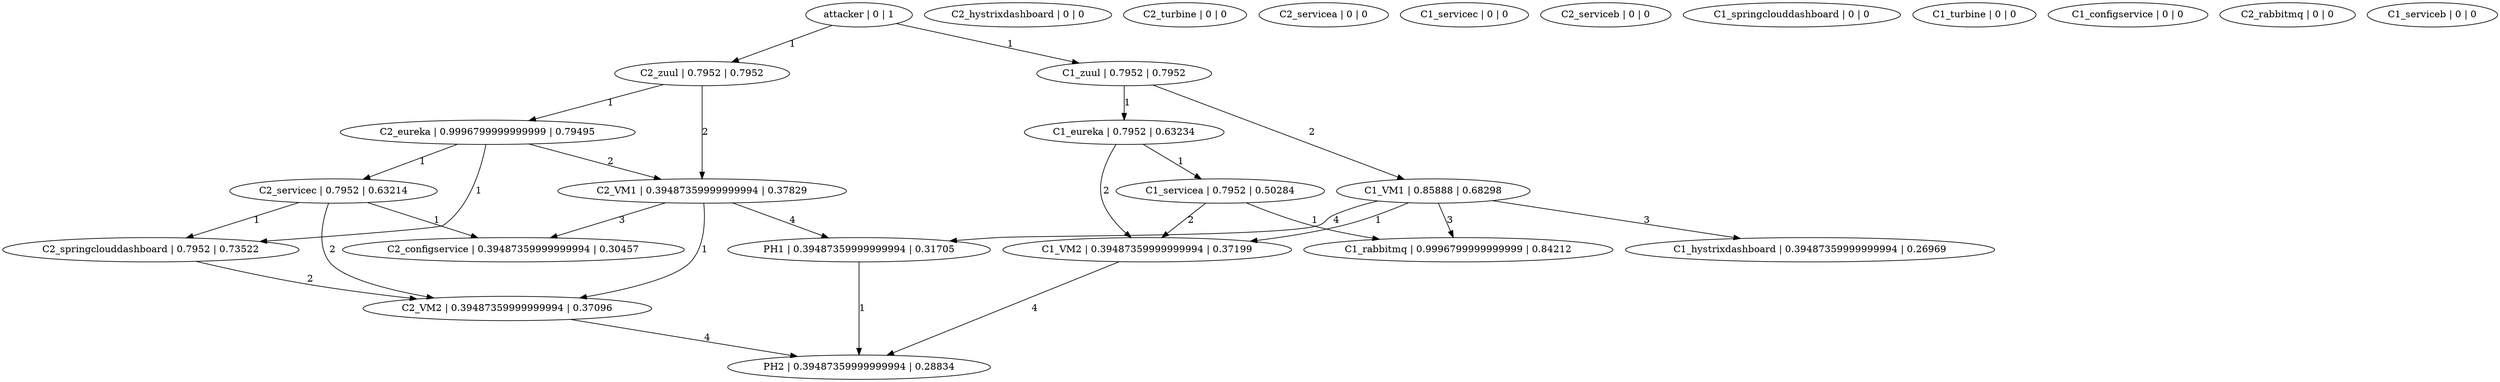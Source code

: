 digraph G {
C2_eureka [label="C2_eureka | 0.9996799999999999 | 0.79495"];
PH2 [label="PH2 | 0.39487359999999994 | 0.28834"];
C2_hystrixdashboard [label="C2_hystrixdashboard | 0 | 0"];
C2_VM2 [label="C2_VM2 | 0.39487359999999994 | 0.37096"];
C1_rabbitmq [label="C1_rabbitmq | 0.9996799999999999 | 0.84212"];
C1_VM2 [label="C1_VM2 | 0.39487359999999994 | 0.37199"];
C1_hystrixdashboard [label="C1_hystrixdashboard | 0.39487359999999994 | 0.26969"];
PH1 [label="PH1 | 0.39487359999999994 | 0.31705"];
C2_zuul [label="C2_zuul | 0.7952 | 0.7952"];
C2_configservice [label="C2_configservice | 0.39487359999999994 | 0.30457"];
C2_VM1 [label="C2_VM1 | 0.39487359999999994 | 0.37829"];
C2_turbine [label="C2_turbine | 0 | 0"];
C2_servicea [label="C2_servicea | 0 | 0"];
C1_servicec [label="C1_servicec | 0 | 0"];
C1_servicea [label="C1_servicea | 0.7952 | 0.50284"];
C1_eureka [label="C1_eureka | 0.7952 | 0.63234"];
C2_springclouddashboard [label="C2_springclouddashboard | 0.7952 | 0.73522"];
C2_serviceb [label="C2_serviceb | 0 | 0"];
C1_zuul [label="C1_zuul | 0.7952 | 0.7952"];
C1_springclouddashboard [label="C1_springclouddashboard | 0 | 0"];
C2_servicec [label="C2_servicec | 0.7952 | 0.63214"];
C1_VM1 [label="C1_VM1 | 0.85888 | 0.68298"];
C1_turbine [label="C1_turbine | 0 | 0"];
C1_configservice [label="C1_configservice | 0 | 0"];
C2_rabbitmq [label="C2_rabbitmq | 0 | 0"];
attacker [label="attacker | 0 | 1"];
C1_serviceb [label="C1_serviceb | 0 | 0"];
attacker -> C1_zuul [label=1];
attacker -> C2_zuul [label=1];
C1_zuul -> C1_eureka [label=1];
C1_zuul -> C1_VM1 [label=2];
C2_zuul -> C2_eureka [label=1];
C2_zuul -> C2_VM1 [label=2];
C1_eureka -> C1_servicea [label=1];
C1_eureka -> C1_VM2 [label=2];
C1_VM1 -> C1_hystrixdashboard [label=3];
C1_VM1 -> C1_rabbitmq [label=3];
C1_VM1 -> C1_VM2 [label=1];
C1_VM1 -> PH1 [label=4];
C2_eureka -> C2_servicec [label=1];
C2_eureka -> C2_springclouddashboard [label=1];
C2_eureka -> C2_VM1 [label=2];
C2_VM1 -> C2_configservice [label=3];
C2_VM1 -> C2_VM2 [label=1];
C2_VM1 -> PH1 [label=4];
C1_servicea -> C1_rabbitmq [label=1];
C1_servicea -> C1_VM2 [label=2];
C1_VM2 -> PH2 [label=4];
PH1 -> PH2 [label=1];
C2_servicec -> C2_configservice [label=1];
C2_servicec -> C2_springclouddashboard [label=1];
C2_servicec -> C2_VM2 [label=2];
C2_springclouddashboard -> C2_VM2 [label=2];
C2_VM2 -> PH2 [label=4];
}
